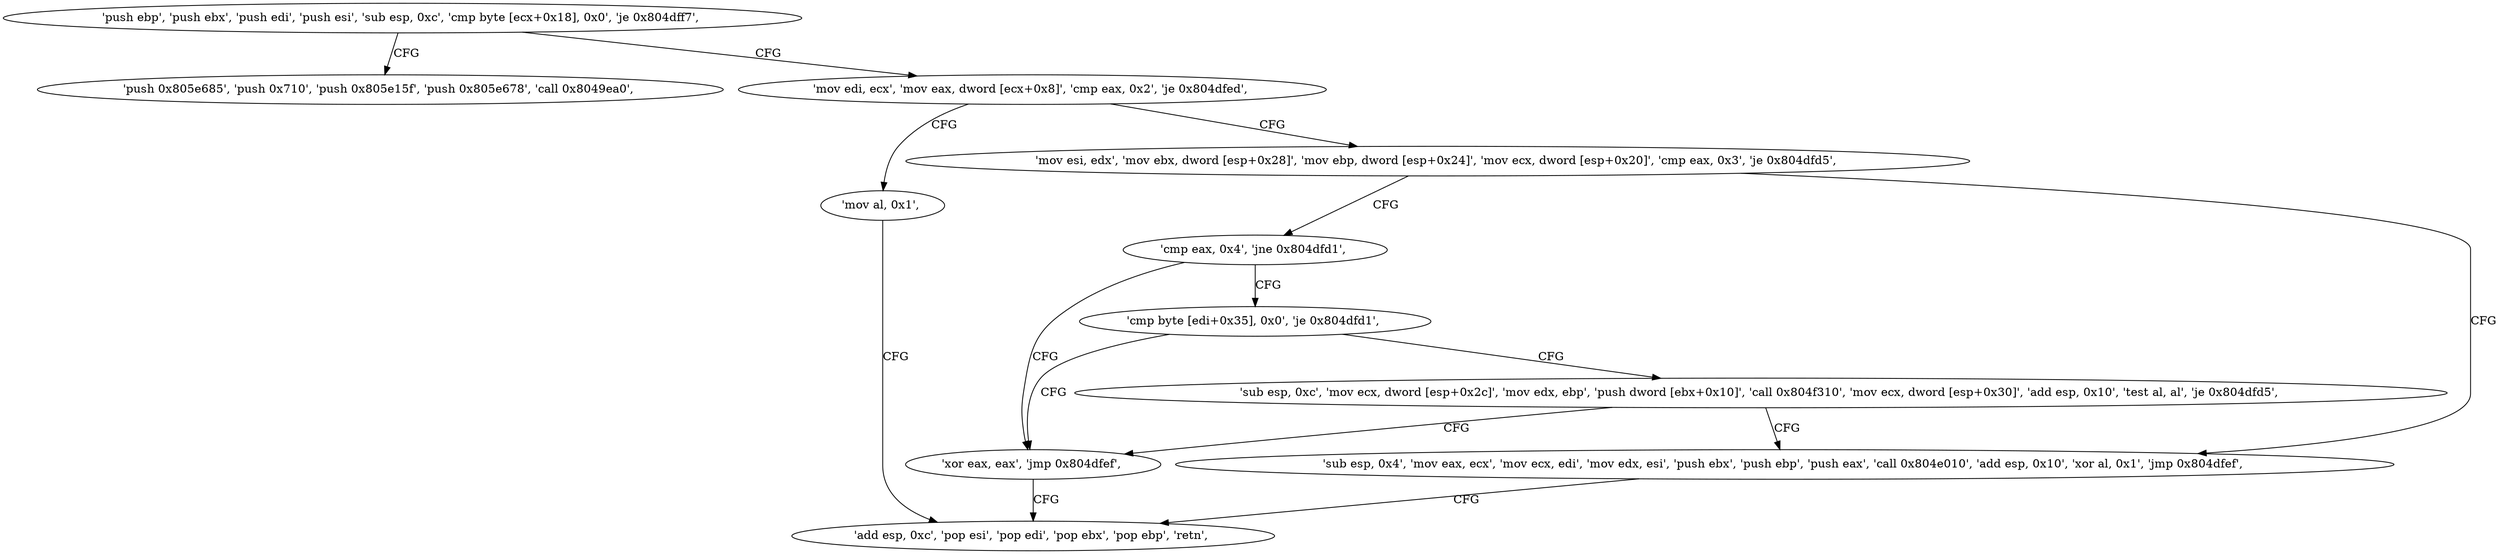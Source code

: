 digraph "func" {
"134537088" [label = "'push ebp', 'push ebx', 'push edi', 'push esi', 'sub esp, 0xc', 'cmp byte [ecx+0x18], 0x0', 'je 0x804dff7', " ]
"134537207" [label = "'push 0x805e685', 'push 0x710', 'push 0x805e15f', 'push 0x805e678', 'call 0x8049ea0', " ]
"134537101" [label = "'mov edi, ecx', 'mov eax, dword [ecx+0x8]', 'cmp eax, 0x2', 'je 0x804dfed', " ]
"134537197" [label = "'mov al, 0x1', " ]
"134537111" [label = "'mov esi, edx', 'mov ebx, dword [esp+0x28]', 'mov ebp, dword [esp+0x24]', 'mov ecx, dword [esp+0x20]', 'cmp eax, 0x3', 'je 0x804dfd5', " ]
"134537199" [label = "'add esp, 0xc', 'pop esi', 'pop edi', 'pop ebx', 'pop ebp', 'retn', " ]
"134537173" [label = "'sub esp, 0x4', 'mov eax, ecx', 'mov ecx, edi', 'mov edx, esi', 'push ebx', 'push ebp', 'push eax', 'call 0x804e010', 'add esp, 0x10', 'xor al, 0x1', 'jmp 0x804dfef', " ]
"134537130" [label = "'cmp eax, 0x4', 'jne 0x804dfd1', " ]
"134537169" [label = "'xor eax, eax', 'jmp 0x804dfef', " ]
"134537135" [label = "'cmp byte [edi+0x35], 0x0', 'je 0x804dfd1', " ]
"134537141" [label = "'sub esp, 0xc', 'mov ecx, dword [esp+0x2c]', 'mov edx, ebp', 'push dword [ebx+0x10]', 'call 0x804f310', 'mov ecx, dword [esp+0x30]', 'add esp, 0x10', 'test al, al', 'je 0x804dfd5', " ]
"134537088" -> "134537207" [ label = "CFG" ]
"134537088" -> "134537101" [ label = "CFG" ]
"134537101" -> "134537197" [ label = "CFG" ]
"134537101" -> "134537111" [ label = "CFG" ]
"134537197" -> "134537199" [ label = "CFG" ]
"134537111" -> "134537173" [ label = "CFG" ]
"134537111" -> "134537130" [ label = "CFG" ]
"134537173" -> "134537199" [ label = "CFG" ]
"134537130" -> "134537169" [ label = "CFG" ]
"134537130" -> "134537135" [ label = "CFG" ]
"134537169" -> "134537199" [ label = "CFG" ]
"134537135" -> "134537169" [ label = "CFG" ]
"134537135" -> "134537141" [ label = "CFG" ]
"134537141" -> "134537173" [ label = "CFG" ]
"134537141" -> "134537169" [ label = "CFG" ]
}
